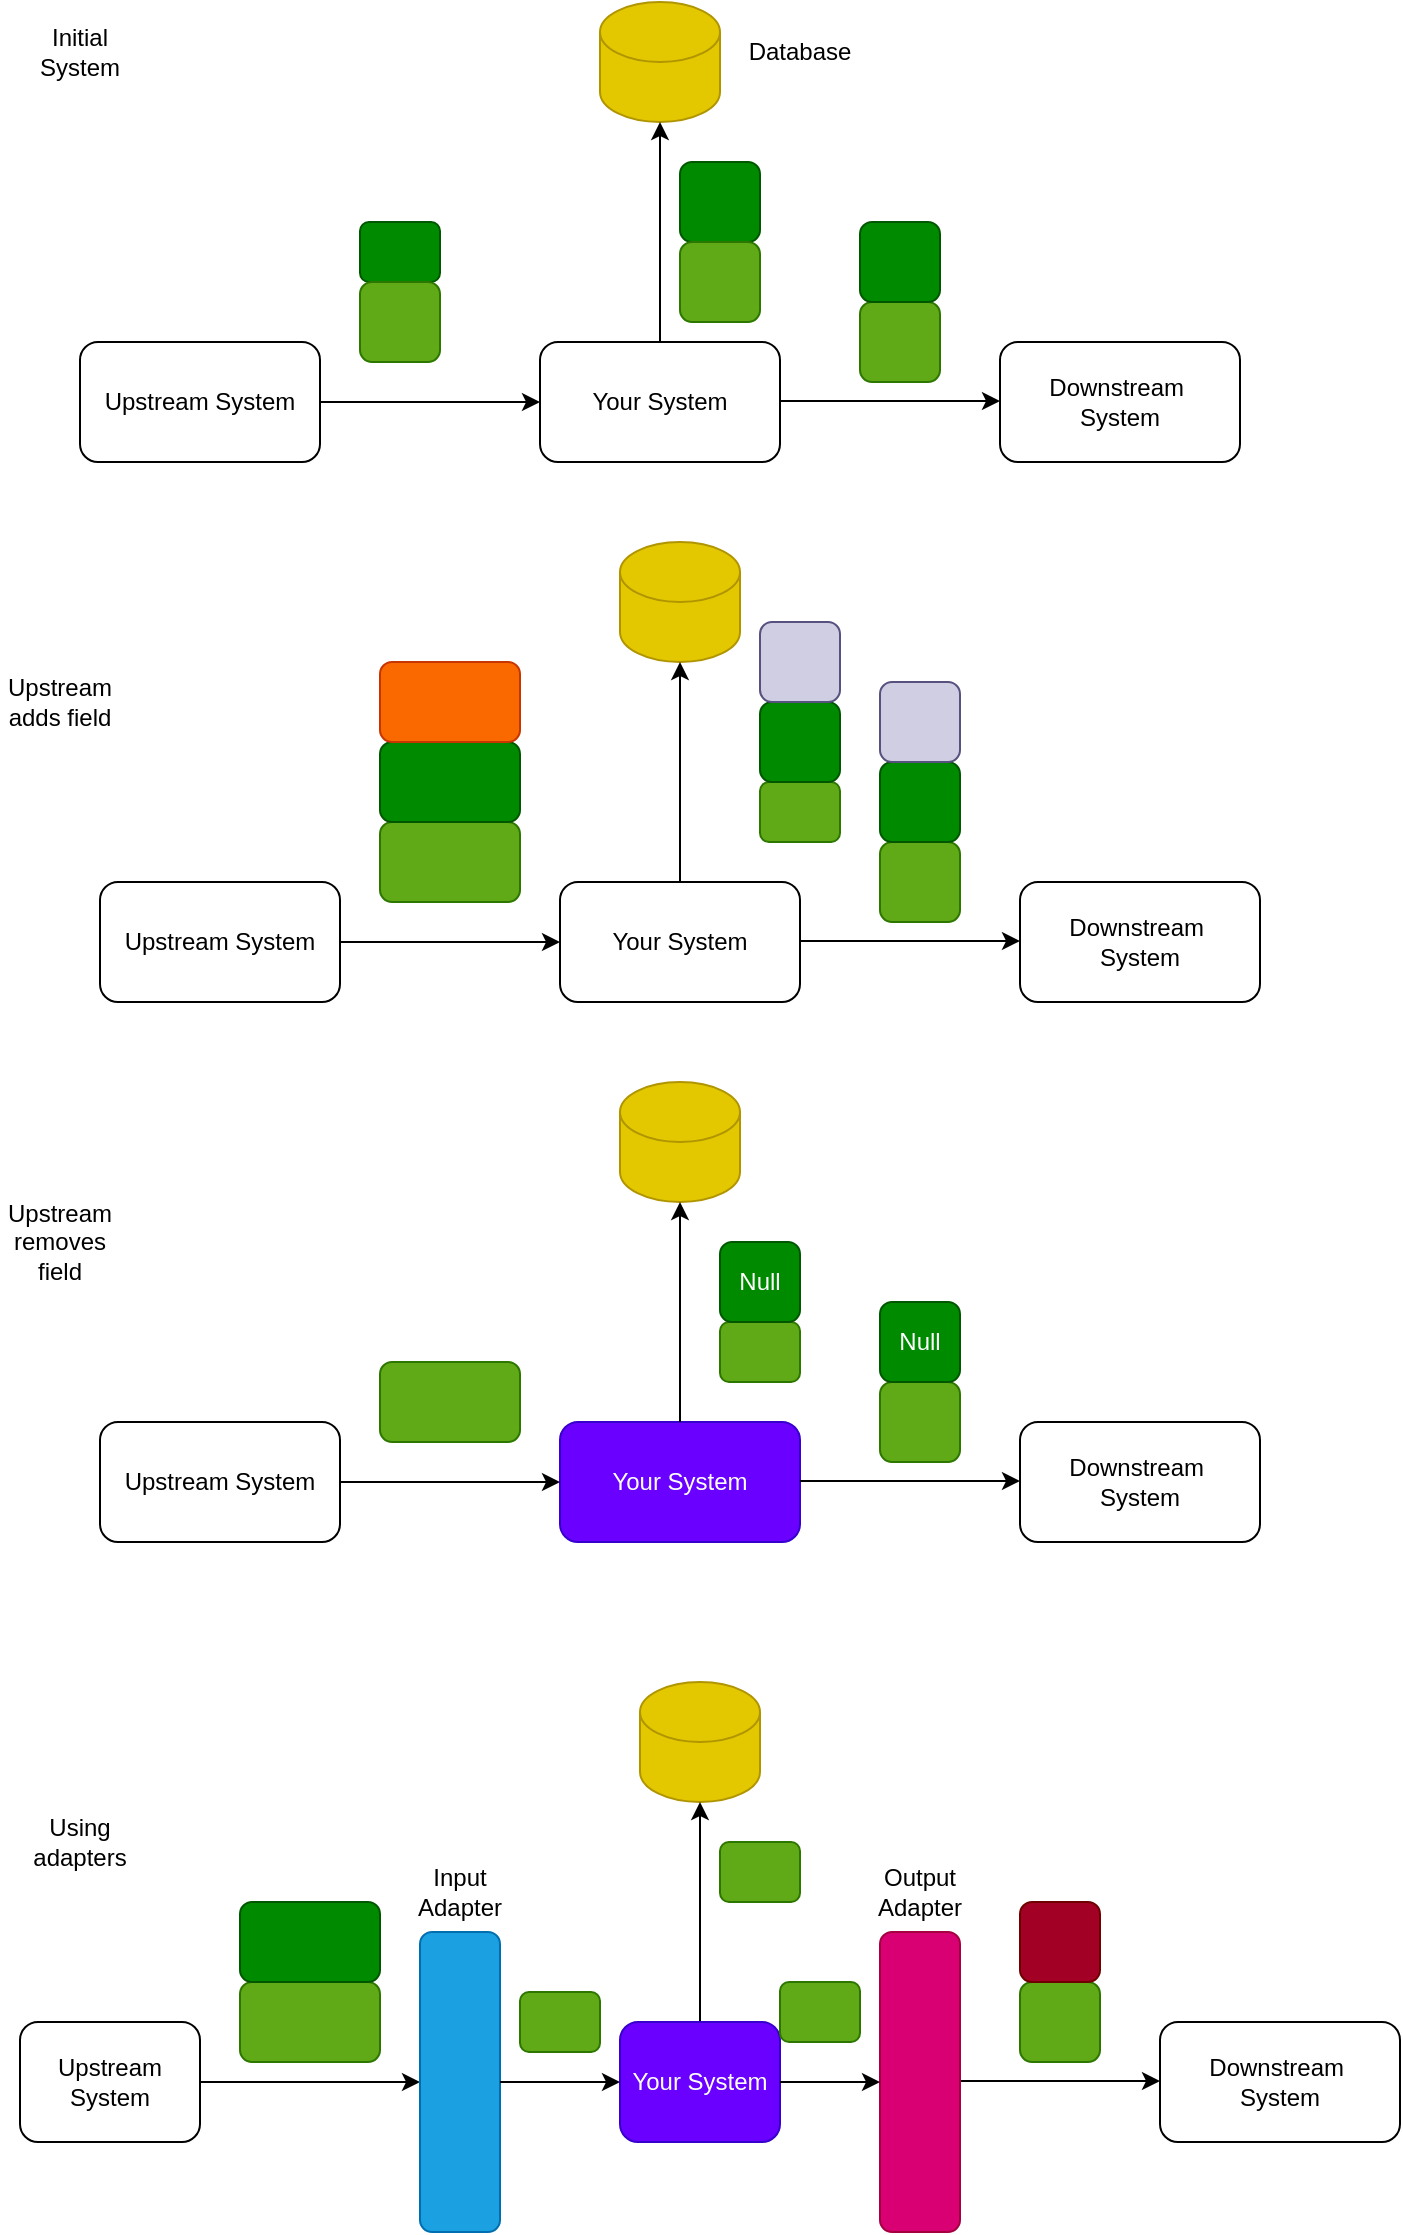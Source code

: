 <mxfile>
    <diagram id="MHCWlJCuK_U8xKlp-DVR" name="Page-1">
        <mxGraphModel dx="1051" dy="465" grid="1" gridSize="10" guides="1" tooltips="1" connect="1" arrows="1" fold="1" page="1" pageScale="1" pageWidth="1169" pageHeight="827" math="0" shadow="0">
            <root>
                <mxCell id="0"/>
                <mxCell id="1" parent="0"/>
                <mxCell id="2" value="Upstream System" style="rounded=1;whiteSpace=wrap;html=1;" vertex="1" parent="1">
                    <mxGeometry x="80" y="190" width="120" height="60" as="geometry"/>
                </mxCell>
                <mxCell id="3" value="Downstream&amp;nbsp;&lt;br&gt;System" style="rounded=1;whiteSpace=wrap;html=1;" vertex="1" parent="1">
                    <mxGeometry x="540" y="190" width="120" height="60" as="geometry"/>
                </mxCell>
                <mxCell id="4" value="Your System" style="rounded=1;whiteSpace=wrap;html=1;" vertex="1" parent="1">
                    <mxGeometry x="310" y="190" width="120" height="60" as="geometry"/>
                </mxCell>
                <mxCell id="5" value="" style="endArrow=classic;html=1;exitX=1;exitY=0.5;exitDx=0;exitDy=0;entryX=0;entryY=0.5;entryDx=0;entryDy=0;" edge="1" parent="1" source="2" target="4">
                    <mxGeometry width="50" height="50" relative="1" as="geometry">
                        <mxPoint x="390" y="260" as="sourcePoint"/>
                        <mxPoint x="440" y="210" as="targetPoint"/>
                    </mxGeometry>
                </mxCell>
                <mxCell id="6" value="" style="endArrow=classic;html=1;exitX=1;exitY=0.5;exitDx=0;exitDy=0;entryX=0;entryY=0.5;entryDx=0;entryDy=0;" edge="1" parent="1">
                    <mxGeometry width="50" height="50" relative="1" as="geometry">
                        <mxPoint x="430" y="219.5" as="sourcePoint"/>
                        <mxPoint x="540" y="219.5" as="targetPoint"/>
                    </mxGeometry>
                </mxCell>
                <mxCell id="7" value="" style="shape=cylinder3;whiteSpace=wrap;html=1;boundedLbl=1;backgroundOutline=1;size=15;fillColor=#e3c800;fontColor=#000000;strokeColor=#B09500;" vertex="1" parent="1">
                    <mxGeometry x="340" y="20" width="60" height="60" as="geometry"/>
                </mxCell>
                <mxCell id="8" value="" style="rounded=1;whiteSpace=wrap;html=1;fillColor=#008a00;fontColor=#ffffff;strokeColor=#005700;" vertex="1" parent="1">
                    <mxGeometry x="220" y="130" width="40" height="30" as="geometry"/>
                </mxCell>
                <mxCell id="9" value="" style="rounded=1;whiteSpace=wrap;html=1;fillColor=#60a917;fontColor=#ffffff;strokeColor=#2D7600;" vertex="1" parent="1">
                    <mxGeometry x="220" y="160" width="40" height="40" as="geometry"/>
                </mxCell>
                <mxCell id="10" value="" style="endArrow=classic;html=1;exitX=0.5;exitY=0;exitDx=0;exitDy=0;entryX=0.5;entryY=1;entryDx=0;entryDy=0;entryPerimeter=0;" edge="1" parent="1" source="4" target="7">
                    <mxGeometry width="50" height="50" relative="1" as="geometry">
                        <mxPoint x="390" y="110" as="sourcePoint"/>
                        <mxPoint x="440" y="60" as="targetPoint"/>
                    </mxGeometry>
                </mxCell>
                <mxCell id="11" value="" style="rounded=1;whiteSpace=wrap;html=1;fillColor=#008a00;fontColor=#ffffff;strokeColor=#005700;" vertex="1" parent="1">
                    <mxGeometry x="380" y="100" width="40" height="40" as="geometry"/>
                </mxCell>
                <mxCell id="12" value="" style="rounded=1;whiteSpace=wrap;html=1;fillColor=#60a917;fontColor=#ffffff;strokeColor=#2D7600;" vertex="1" parent="1">
                    <mxGeometry x="380" y="140" width="40" height="40" as="geometry"/>
                </mxCell>
                <mxCell id="14" value="" style="rounded=1;whiteSpace=wrap;html=1;fillColor=#60a917;fontColor=#ffffff;strokeColor=#2D7600;" vertex="1" parent="1">
                    <mxGeometry x="470" y="170" width="40" height="40" as="geometry"/>
                </mxCell>
                <mxCell id="15" value="Upstream System" style="rounded=1;whiteSpace=wrap;html=1;" vertex="1" parent="1">
                    <mxGeometry x="90" y="460" width="120" height="60" as="geometry"/>
                </mxCell>
                <mxCell id="16" value="Downstream&amp;nbsp;&lt;br&gt;System" style="rounded=1;whiteSpace=wrap;html=1;" vertex="1" parent="1">
                    <mxGeometry x="550" y="460" width="120" height="60" as="geometry"/>
                </mxCell>
                <mxCell id="17" value="Your System" style="rounded=1;whiteSpace=wrap;html=1;" vertex="1" parent="1">
                    <mxGeometry x="320" y="460" width="120" height="60" as="geometry"/>
                </mxCell>
                <mxCell id="18" value="" style="endArrow=classic;html=1;exitX=1;exitY=0.5;exitDx=0;exitDy=0;entryX=0;entryY=0.5;entryDx=0;entryDy=0;" edge="1" parent="1" source="15" target="17">
                    <mxGeometry width="50" height="50" relative="1" as="geometry">
                        <mxPoint x="400" y="530" as="sourcePoint"/>
                        <mxPoint x="450" y="480" as="targetPoint"/>
                    </mxGeometry>
                </mxCell>
                <mxCell id="19" value="" style="endArrow=classic;html=1;exitX=1;exitY=0.5;exitDx=0;exitDy=0;entryX=0;entryY=0.5;entryDx=0;entryDy=0;" edge="1" parent="1">
                    <mxGeometry width="50" height="50" relative="1" as="geometry">
                        <mxPoint x="440" y="489.5" as="sourcePoint"/>
                        <mxPoint x="550" y="489.5" as="targetPoint"/>
                    </mxGeometry>
                </mxCell>
                <mxCell id="20" value="" style="shape=cylinder3;whiteSpace=wrap;html=1;boundedLbl=1;backgroundOutline=1;size=15;fillColor=#e3c800;fontColor=#000000;strokeColor=#B09500;" vertex="1" parent="1">
                    <mxGeometry x="350" y="290" width="60" height="60" as="geometry"/>
                </mxCell>
                <mxCell id="22" value="" style="rounded=1;whiteSpace=wrap;html=1;fillColor=#60a917;fontColor=#ffffff;strokeColor=#2D7600;" vertex="1" parent="1">
                    <mxGeometry x="230" y="430" width="70" height="40" as="geometry"/>
                </mxCell>
                <mxCell id="23" value="" style="endArrow=classic;html=1;exitX=0.5;exitY=0;exitDx=0;exitDy=0;entryX=0.5;entryY=1;entryDx=0;entryDy=0;entryPerimeter=0;" edge="1" parent="1" source="17" target="20">
                    <mxGeometry width="50" height="50" relative="1" as="geometry">
                        <mxPoint x="400" y="380" as="sourcePoint"/>
                        <mxPoint x="450" y="330" as="targetPoint"/>
                    </mxGeometry>
                </mxCell>
                <mxCell id="25" value="" style="rounded=1;whiteSpace=wrap;html=1;fillColor=#60a917;fontColor=#ffffff;strokeColor=#2D7600;" vertex="1" parent="1">
                    <mxGeometry x="420" y="410" width="40" height="30" as="geometry"/>
                </mxCell>
                <mxCell id="26" value="" style="rounded=1;whiteSpace=wrap;html=1;fillColor=#60a917;fontColor=#ffffff;strokeColor=#2D7600;" vertex="1" parent="1">
                    <mxGeometry x="480" y="440" width="40" height="40" as="geometry"/>
                </mxCell>
                <mxCell id="27" value="" style="rounded=1;whiteSpace=wrap;html=1;fillColor=#008a00;fontColor=#ffffff;strokeColor=#005700;" vertex="1" parent="1">
                    <mxGeometry x="230" y="390" width="70" height="40" as="geometry"/>
                </mxCell>
                <mxCell id="28" value="" style="rounded=1;whiteSpace=wrap;html=1;fillColor=#fa6800;fontColor=#000000;strokeColor=#C73500;" vertex="1" parent="1">
                    <mxGeometry x="230" y="350" width="70" height="40" as="geometry"/>
                </mxCell>
                <mxCell id="29" value="" style="rounded=1;whiteSpace=wrap;html=1;fillColor=#008a00;fontColor=#ffffff;strokeColor=#005700;" vertex="1" parent="1">
                    <mxGeometry x="420" y="370" width="40" height="40" as="geometry"/>
                </mxCell>
                <mxCell id="30" value="Upstream adds field" style="text;html=1;strokeColor=none;fillColor=none;align=center;verticalAlign=middle;whiteSpace=wrap;rounded=0;" vertex="1" parent="1">
                    <mxGeometry x="40" y="355" width="60" height="30" as="geometry"/>
                </mxCell>
                <mxCell id="31" value="" style="rounded=1;whiteSpace=wrap;html=1;fillColor=#d0cee2;strokeColor=#56517e;" vertex="1" parent="1">
                    <mxGeometry x="420" y="330" width="40" height="40" as="geometry"/>
                </mxCell>
                <mxCell id="32" value="Upstream System" style="rounded=1;whiteSpace=wrap;html=1;" vertex="1" parent="1">
                    <mxGeometry x="90" y="730" width="120" height="60" as="geometry"/>
                </mxCell>
                <mxCell id="33" value="Downstream&amp;nbsp;&lt;br&gt;System" style="rounded=1;whiteSpace=wrap;html=1;" vertex="1" parent="1">
                    <mxGeometry x="550" y="730" width="120" height="60" as="geometry"/>
                </mxCell>
                <mxCell id="34" value="Your System" style="rounded=1;whiteSpace=wrap;html=1;fillColor=#6a00ff;fontColor=#ffffff;strokeColor=#3700CC;" vertex="1" parent="1">
                    <mxGeometry x="320" y="730" width="120" height="60" as="geometry"/>
                </mxCell>
                <mxCell id="35" value="" style="endArrow=classic;html=1;exitX=1;exitY=0.5;exitDx=0;exitDy=0;entryX=0;entryY=0.5;entryDx=0;entryDy=0;" edge="1" parent="1" source="32" target="34">
                    <mxGeometry width="50" height="50" relative="1" as="geometry">
                        <mxPoint x="400" y="800" as="sourcePoint"/>
                        <mxPoint x="450" y="750" as="targetPoint"/>
                    </mxGeometry>
                </mxCell>
                <mxCell id="36" value="" style="endArrow=classic;html=1;exitX=1;exitY=0.5;exitDx=0;exitDy=0;entryX=0;entryY=0.5;entryDx=0;entryDy=0;" edge="1" parent="1">
                    <mxGeometry width="50" height="50" relative="1" as="geometry">
                        <mxPoint x="440" y="759.5" as="sourcePoint"/>
                        <mxPoint x="550" y="759.5" as="targetPoint"/>
                    </mxGeometry>
                </mxCell>
                <mxCell id="37" value="" style="shape=cylinder3;whiteSpace=wrap;html=1;boundedLbl=1;backgroundOutline=1;size=15;fillColor=#e3c800;fontColor=#000000;strokeColor=#B09500;" vertex="1" parent="1">
                    <mxGeometry x="350" y="560" width="60" height="60" as="geometry"/>
                </mxCell>
                <mxCell id="38" value="" style="rounded=1;whiteSpace=wrap;html=1;fillColor=#60a917;fontColor=#ffffff;strokeColor=#2D7600;" vertex="1" parent="1">
                    <mxGeometry x="230" y="700" width="70" height="40" as="geometry"/>
                </mxCell>
                <mxCell id="39" value="" style="endArrow=classic;html=1;exitX=0.5;exitY=0;exitDx=0;exitDy=0;entryX=0.5;entryY=1;entryDx=0;entryDy=0;entryPerimeter=0;" edge="1" parent="1" source="34" target="37">
                    <mxGeometry width="50" height="50" relative="1" as="geometry">
                        <mxPoint x="400" y="650" as="sourcePoint"/>
                        <mxPoint x="450" y="600" as="targetPoint"/>
                    </mxGeometry>
                </mxCell>
                <mxCell id="40" value="" style="rounded=1;whiteSpace=wrap;html=1;fillColor=#60a917;fontColor=#ffffff;strokeColor=#2D7600;" vertex="1" parent="1">
                    <mxGeometry x="400" y="680" width="40" height="30" as="geometry"/>
                </mxCell>
                <mxCell id="41" value="" style="rounded=1;whiteSpace=wrap;html=1;fillColor=#60a917;fontColor=#ffffff;strokeColor=#2D7600;" vertex="1" parent="1">
                    <mxGeometry x="480" y="710" width="40" height="40" as="geometry"/>
                </mxCell>
                <mxCell id="44" value="Null" style="rounded=1;whiteSpace=wrap;html=1;fillColor=#008a00;fontColor=#ffffff;strokeColor=#005700;" vertex="1" parent="1">
                    <mxGeometry x="400" y="640" width="40" height="40" as="geometry"/>
                </mxCell>
                <mxCell id="45" value="Upstream removes field" style="text;html=1;strokeColor=none;fillColor=none;align=center;verticalAlign=middle;whiteSpace=wrap;rounded=0;" vertex="1" parent="1">
                    <mxGeometry x="40" y="625" width="60" height="30" as="geometry"/>
                </mxCell>
                <mxCell id="47" value="" style="rounded=1;whiteSpace=wrap;html=1;fillColor=#008a00;fontColor=#ffffff;strokeColor=#005700;" vertex="1" parent="1">
                    <mxGeometry x="470" y="130" width="40" height="40" as="geometry"/>
                </mxCell>
                <mxCell id="48" value="" style="rounded=1;whiteSpace=wrap;html=1;fillColor=#008a00;fontColor=#ffffff;strokeColor=#005700;" vertex="1" parent="1">
                    <mxGeometry x="480" y="400" width="40" height="40" as="geometry"/>
                </mxCell>
                <mxCell id="49" value="" style="rounded=1;whiteSpace=wrap;html=1;fillColor=#d0cee2;strokeColor=#56517e;" vertex="1" parent="1">
                    <mxGeometry x="480" y="360" width="40" height="40" as="geometry"/>
                </mxCell>
                <mxCell id="50" value="Null" style="rounded=1;whiteSpace=wrap;html=1;fillColor=#008a00;fontColor=#ffffff;strokeColor=#005700;" vertex="1" parent="1">
                    <mxGeometry x="480" y="670" width="40" height="40" as="geometry"/>
                </mxCell>
                <mxCell id="51" value="Upstream System" style="rounded=1;whiteSpace=wrap;html=1;" vertex="1" parent="1">
                    <mxGeometry x="50" y="1030" width="90" height="60" as="geometry"/>
                </mxCell>
                <mxCell id="52" value="Downstream&amp;nbsp;&lt;br&gt;System" style="rounded=1;whiteSpace=wrap;html=1;" vertex="1" parent="1">
                    <mxGeometry x="620" y="1030" width="120" height="60" as="geometry"/>
                </mxCell>
                <mxCell id="54" value="" style="endArrow=classic;html=1;exitX=1;exitY=0.5;exitDx=0;exitDy=0;" edge="1" parent="1" source="51">
                    <mxGeometry width="50" height="50" relative="1" as="geometry">
                        <mxPoint x="360" y="1100" as="sourcePoint"/>
                        <mxPoint x="250" y="1060" as="targetPoint"/>
                    </mxGeometry>
                </mxCell>
                <mxCell id="55" value="" style="endArrow=classic;html=1;exitX=1;exitY=0.5;exitDx=0;exitDy=0;entryX=0;entryY=0.5;entryDx=0;entryDy=0;" edge="1" parent="1">
                    <mxGeometry width="50" height="50" relative="1" as="geometry">
                        <mxPoint x="510" y="1059.5" as="sourcePoint"/>
                        <mxPoint x="620" y="1059.5" as="targetPoint"/>
                    </mxGeometry>
                </mxCell>
                <mxCell id="56" value="" style="shape=cylinder3;whiteSpace=wrap;html=1;boundedLbl=1;backgroundOutline=1;size=15;fillColor=#e3c800;fontColor=#000000;strokeColor=#B09500;" vertex="1" parent="1">
                    <mxGeometry x="360" y="860" width="60" height="60" as="geometry"/>
                </mxCell>
                <mxCell id="57" value="" style="rounded=1;whiteSpace=wrap;html=1;fillColor=#60a917;fontColor=#ffffff;strokeColor=#2D7600;" vertex="1" parent="1">
                    <mxGeometry x="160" y="1010" width="70" height="40" as="geometry"/>
                </mxCell>
                <mxCell id="58" value="" style="endArrow=classic;html=1;exitX=0.5;exitY=0;exitDx=0;exitDy=0;entryX=0.5;entryY=1;entryDx=0;entryDy=0;entryPerimeter=0;" edge="1" parent="1" target="56">
                    <mxGeometry width="50" height="50" relative="1" as="geometry">
                        <mxPoint x="390" y="1030" as="sourcePoint"/>
                        <mxPoint x="460" y="900" as="targetPoint"/>
                    </mxGeometry>
                </mxCell>
                <mxCell id="59" value="" style="rounded=1;whiteSpace=wrap;html=1;fillColor=#60a917;fontColor=#ffffff;strokeColor=#2D7600;" vertex="1" parent="1">
                    <mxGeometry x="400" y="940" width="40" height="30" as="geometry"/>
                </mxCell>
                <mxCell id="60" value="" style="rounded=1;whiteSpace=wrap;html=1;fillColor=#60a917;fontColor=#ffffff;strokeColor=#2D7600;" vertex="1" parent="1">
                    <mxGeometry x="550" y="1010" width="40" height="40" as="geometry"/>
                </mxCell>
                <mxCell id="62" value="Using adapters" style="text;html=1;strokeColor=none;fillColor=none;align=center;verticalAlign=middle;whiteSpace=wrap;rounded=0;" vertex="1" parent="1">
                    <mxGeometry x="50" y="925" width="60" height="30" as="geometry"/>
                </mxCell>
                <mxCell id="63" value="" style="rounded=1;whiteSpace=wrap;html=1;fillColor=#a20025;fontColor=#ffffff;strokeColor=#6F0000;" vertex="1" parent="1">
                    <mxGeometry x="550" y="970" width="40" height="40" as="geometry"/>
                </mxCell>
                <mxCell id="64" value="" style="rounded=1;whiteSpace=wrap;html=1;fillColor=#1ba1e2;strokeColor=#006EAF;fontColor=#ffffff;" vertex="1" parent="1">
                    <mxGeometry x="250" y="985" width="40" height="150" as="geometry"/>
                </mxCell>
                <mxCell id="65" value="" style="rounded=1;whiteSpace=wrap;html=1;fillColor=#d80073;fontColor=#ffffff;strokeColor=#A50040;" vertex="1" parent="1">
                    <mxGeometry x="480" y="985" width="40" height="150" as="geometry"/>
                </mxCell>
                <mxCell id="66" value="Your System" style="rounded=1;whiteSpace=wrap;html=1;fillColor=#6a00ff;fontColor=#ffffff;strokeColor=#3700CC;" vertex="1" parent="1">
                    <mxGeometry x="350" y="1030" width="80" height="60" as="geometry"/>
                </mxCell>
                <mxCell id="67" value="" style="endArrow=classic;html=1;exitX=1;exitY=0.5;exitDx=0;exitDy=0;entryX=0;entryY=0.5;entryDx=0;entryDy=0;" edge="1" parent="1" source="64" target="66">
                    <mxGeometry width="50" height="50" relative="1" as="geometry">
                        <mxPoint x="300" y="1059.5" as="sourcePoint"/>
                        <mxPoint x="330" y="1060" as="targetPoint"/>
                    </mxGeometry>
                </mxCell>
                <mxCell id="68" value="" style="endArrow=classic;html=1;exitX=1;exitY=0.5;exitDx=0;exitDy=0;entryX=0;entryY=0.5;entryDx=0;entryDy=0;" edge="1" parent="1" source="66" target="65">
                    <mxGeometry width="50" height="50" relative="1" as="geometry">
                        <mxPoint x="310" y="1069.5" as="sourcePoint"/>
                        <mxPoint x="340" y="1070" as="targetPoint"/>
                    </mxGeometry>
                </mxCell>
                <mxCell id="71" value="" style="rounded=1;whiteSpace=wrap;html=1;fillColor=#008a00;fontColor=#ffffff;strokeColor=#005700;" vertex="1" parent="1">
                    <mxGeometry x="160" y="970" width="70" height="40" as="geometry"/>
                </mxCell>
                <mxCell id="72" value="" style="rounded=1;whiteSpace=wrap;html=1;fillColor=#60a917;fontColor=#ffffff;strokeColor=#2D7600;" vertex="1" parent="1">
                    <mxGeometry x="300" y="1015" width="40" height="30" as="geometry"/>
                </mxCell>
                <mxCell id="73" value="" style="rounded=1;whiteSpace=wrap;html=1;fillColor=#60a917;fontColor=#ffffff;strokeColor=#2D7600;" vertex="1" parent="1">
                    <mxGeometry x="430" y="1010" width="40" height="30" as="geometry"/>
                </mxCell>
                <mxCell id="74" value="Input Adapter" style="text;html=1;strokeColor=none;fillColor=none;align=center;verticalAlign=middle;whiteSpace=wrap;rounded=0;" vertex="1" parent="1">
                    <mxGeometry x="240" y="950" width="60" height="30" as="geometry"/>
                </mxCell>
                <mxCell id="75" value="Output Adapter" style="text;html=1;strokeColor=none;fillColor=none;align=center;verticalAlign=middle;whiteSpace=wrap;rounded=0;" vertex="1" parent="1">
                    <mxGeometry x="470" y="950" width="60" height="30" as="geometry"/>
                </mxCell>
                <mxCell id="76" value="Initial System" style="text;html=1;strokeColor=none;fillColor=none;align=center;verticalAlign=middle;whiteSpace=wrap;rounded=0;" vertex="1" parent="1">
                    <mxGeometry x="50" y="30" width="60" height="30" as="geometry"/>
                </mxCell>
                <mxCell id="77" value="Database" style="text;html=1;strokeColor=none;fillColor=none;align=center;verticalAlign=middle;whiteSpace=wrap;rounded=0;" vertex="1" parent="1">
                    <mxGeometry x="410" y="30" width="60" height="30" as="geometry"/>
                </mxCell>
            </root>
        </mxGraphModel>
    </diagram>
</mxfile>
